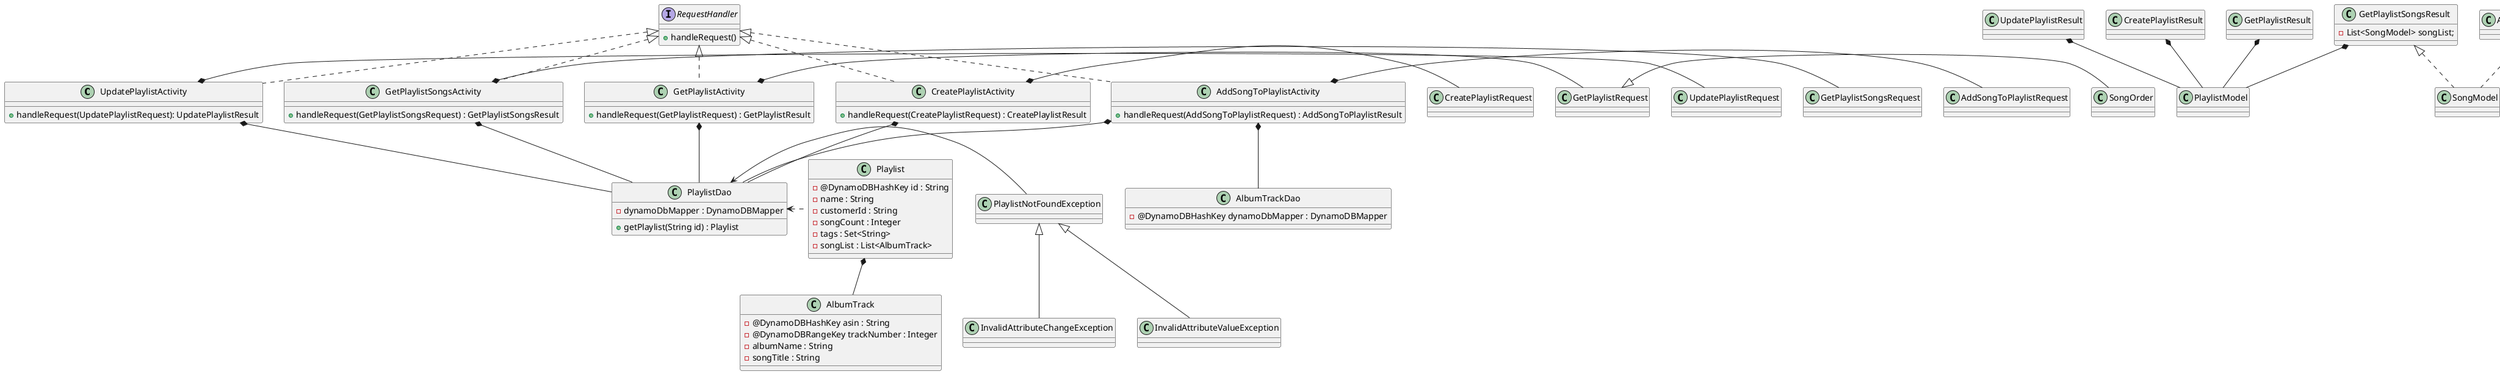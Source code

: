 @startuml
class UpdatePlaylistActivity {
    +handleRequest(UpdatePlaylistRequest): UpdatePlaylistResult
}
class CreatePlaylistActivity {
    +handleRequest(CreatePlaylistRequest) : CreatePlaylistResult
}
class GetPlaylistActivity {
    +handleRequest(GetPlaylistRequest) : GetPlaylistResult
}
class GetPlaylistSongsActivity {
    +handleRequest(GetPlaylistSongsRequest) : GetPlaylistSongsResult
}
class AddSongToPlaylistActivity {
    +handleRequest(AddSongToPlaylistRequest) : AddSongToPlaylistResult
}

class UpdatePlaylistActivity implements RequestHandler
class CreatePlaylistActivity implements RequestHandler
class GetPlaylistActivity implements RequestHandler
class GetPlaylistSongsActivity implements RequestHandler
class AddSongToPlaylistActivity implements RequestHandler


class UpdatePlaylistRequest {}
class CreatePlaylistRequest {}
class GetPlaylistRequest {}
class GetPlaylistSongsRequest {}
class AddSongToPlaylistRequest {}

class UpdatePlaylistResult {}
class CreatePlaylistResult {}
class GetPlaylistResult {}
class AddSongToPlaylistResult {}
class GetPlaylistSongsResult {
  -List<SongModel> songList;
}

interface RequestHandler {
  +handleRequest()
}
class SongModel {}
class PlaylistNotFoundException {}

class AlbumTrack {
  -@DynamoDBHashKey asin : String
  -@DynamoDBRangeKey trackNumber : Integer
  -albumName : String
  -songTitle : String
}
class AlbumTrackDao {
  -@DynamoDBHashKey dynamoDbMapper : DynamoDBMapper
}

class Playlist {
  -@DynamoDBHashKey id : String
  -name : String
  -customerId : String
  -songCount : Integer
  -tags : Set<String>
  -songList : List<AlbumTrack>
}
class PlaylistDao {
    -dynamoDbMapper : DynamoDBMapper
    +getPlaylist(String id) : Playlist
}

class AlbumTrackNotFoundException
class InvalidAttributeValueException
class InvalidAttributeChangeException

PlaylistNotFoundException <|-- InvalidAttributeChangeException
PlaylistNotFoundException <|-- InvalidAttributeValueException

Playlist *-- AlbumTrack

AddSongToPlaylistResult <|.. SongModel
GetPlaylistSongsResult <|.. SongModel

UpdatePlaylistResult *-- PlaylistModel
CreatePlaylistResult *-- PlaylistModel
GetPlaylistResult *-- PlaylistModel
GetPlaylistSongsResult *-- PlaylistModel

GetPlaylistRequest  <|- SongOrder


UpdatePlaylistActivity *-- PlaylistDao
CreatePlaylistActivity *-- PlaylistDao
GetPlaylistActivity *-- PlaylistDao
GetPlaylistSongsActivity *-- PlaylistDao
AddSongToPlaylistActivity *-- PlaylistDao
AddSongToPlaylistActivity *-- AlbumTrackDao

UpdatePlaylistActivity *- UpdatePlaylistRequest
CreatePlaylistActivity *- CreatePlaylistRequest
GetPlaylistActivity *- GetPlaylistRequest
GetPlaylistSongsActivity *- GetPlaylistSongsRequest
AddSongToPlaylistActivity *- AddSongToPlaylistRequest


PlaylistDao <- PlaylistNotFoundException
PlaylistDao <. Playlist






















@enduml














@enduml